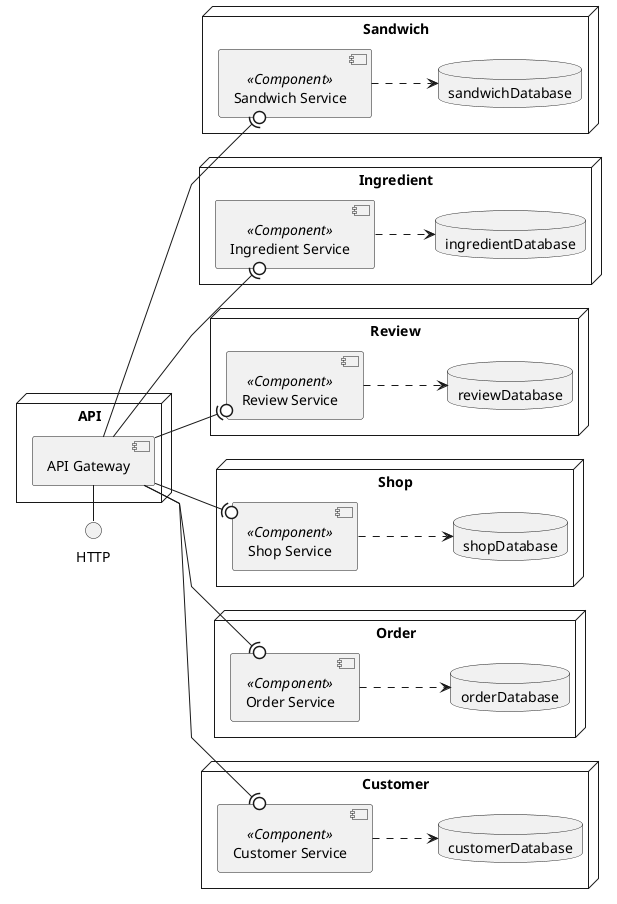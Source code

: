 @startuml Diagram of Modules 2

left to right direction
skinparam linetype polyline


node API {
    [API Gateway]
}

node Sandwich{
    [Sandwich Service] <<Component>> as sandwichService
    sandwichService ..> sandwichDatabase
}

node Ingredient{
    [Ingredient Service] <<Component>> as ingredientService
    ingredientService ..> ingredientDatabase
}

node Review{
    [Review Service] <<Component>> as reviewService
    reviewService ..> reviewDatabase
}

node Shop{
    [Shop Service] <<Component>> as shopService
    shopService ..> shopDatabase
}

node Order{
    [Order Service] <<Component>> as orderService
    orderService ..> orderDatabase
}

node Customer{
    [Customer Service] <<Component>> as customerService
    customerService ..> customerDatabase
}

database "Sandwich Database" as sandwichDatabase{

}

database "Ingredient Database" as ingredientDatabase{

}

database "Review Database" as reviewDatabase{

}

database "Shop Database" as shopDatabase{

}

database "Order Database" as orderDatabase{

}

database "Customer Database" as customerDatabase{

}

HTTP - [API Gateway]
[API Gateway] --(0 sandwichService
[API Gateway] --(0 ingredientService
[API Gateway] --(0 reviewService
[API Gateway] --(0 shopService
[API Gateway] --(0 orderService
[API Gateway] --(0 customerService




@enduml